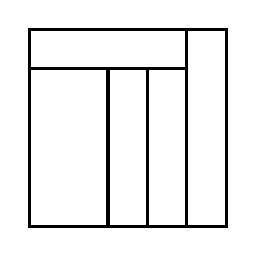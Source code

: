 \begin{tikzpicture}[very thick, scale=.5]
    \draw (0,4) rectangle (4,5);
    \draw (0,0) rectangle (2,4);
    \draw (2,0) rectangle (3,4);
    \draw (3,0) rectangle (4,4);
    \draw (4,0) rectangle (5,5);
\end{tikzpicture}
